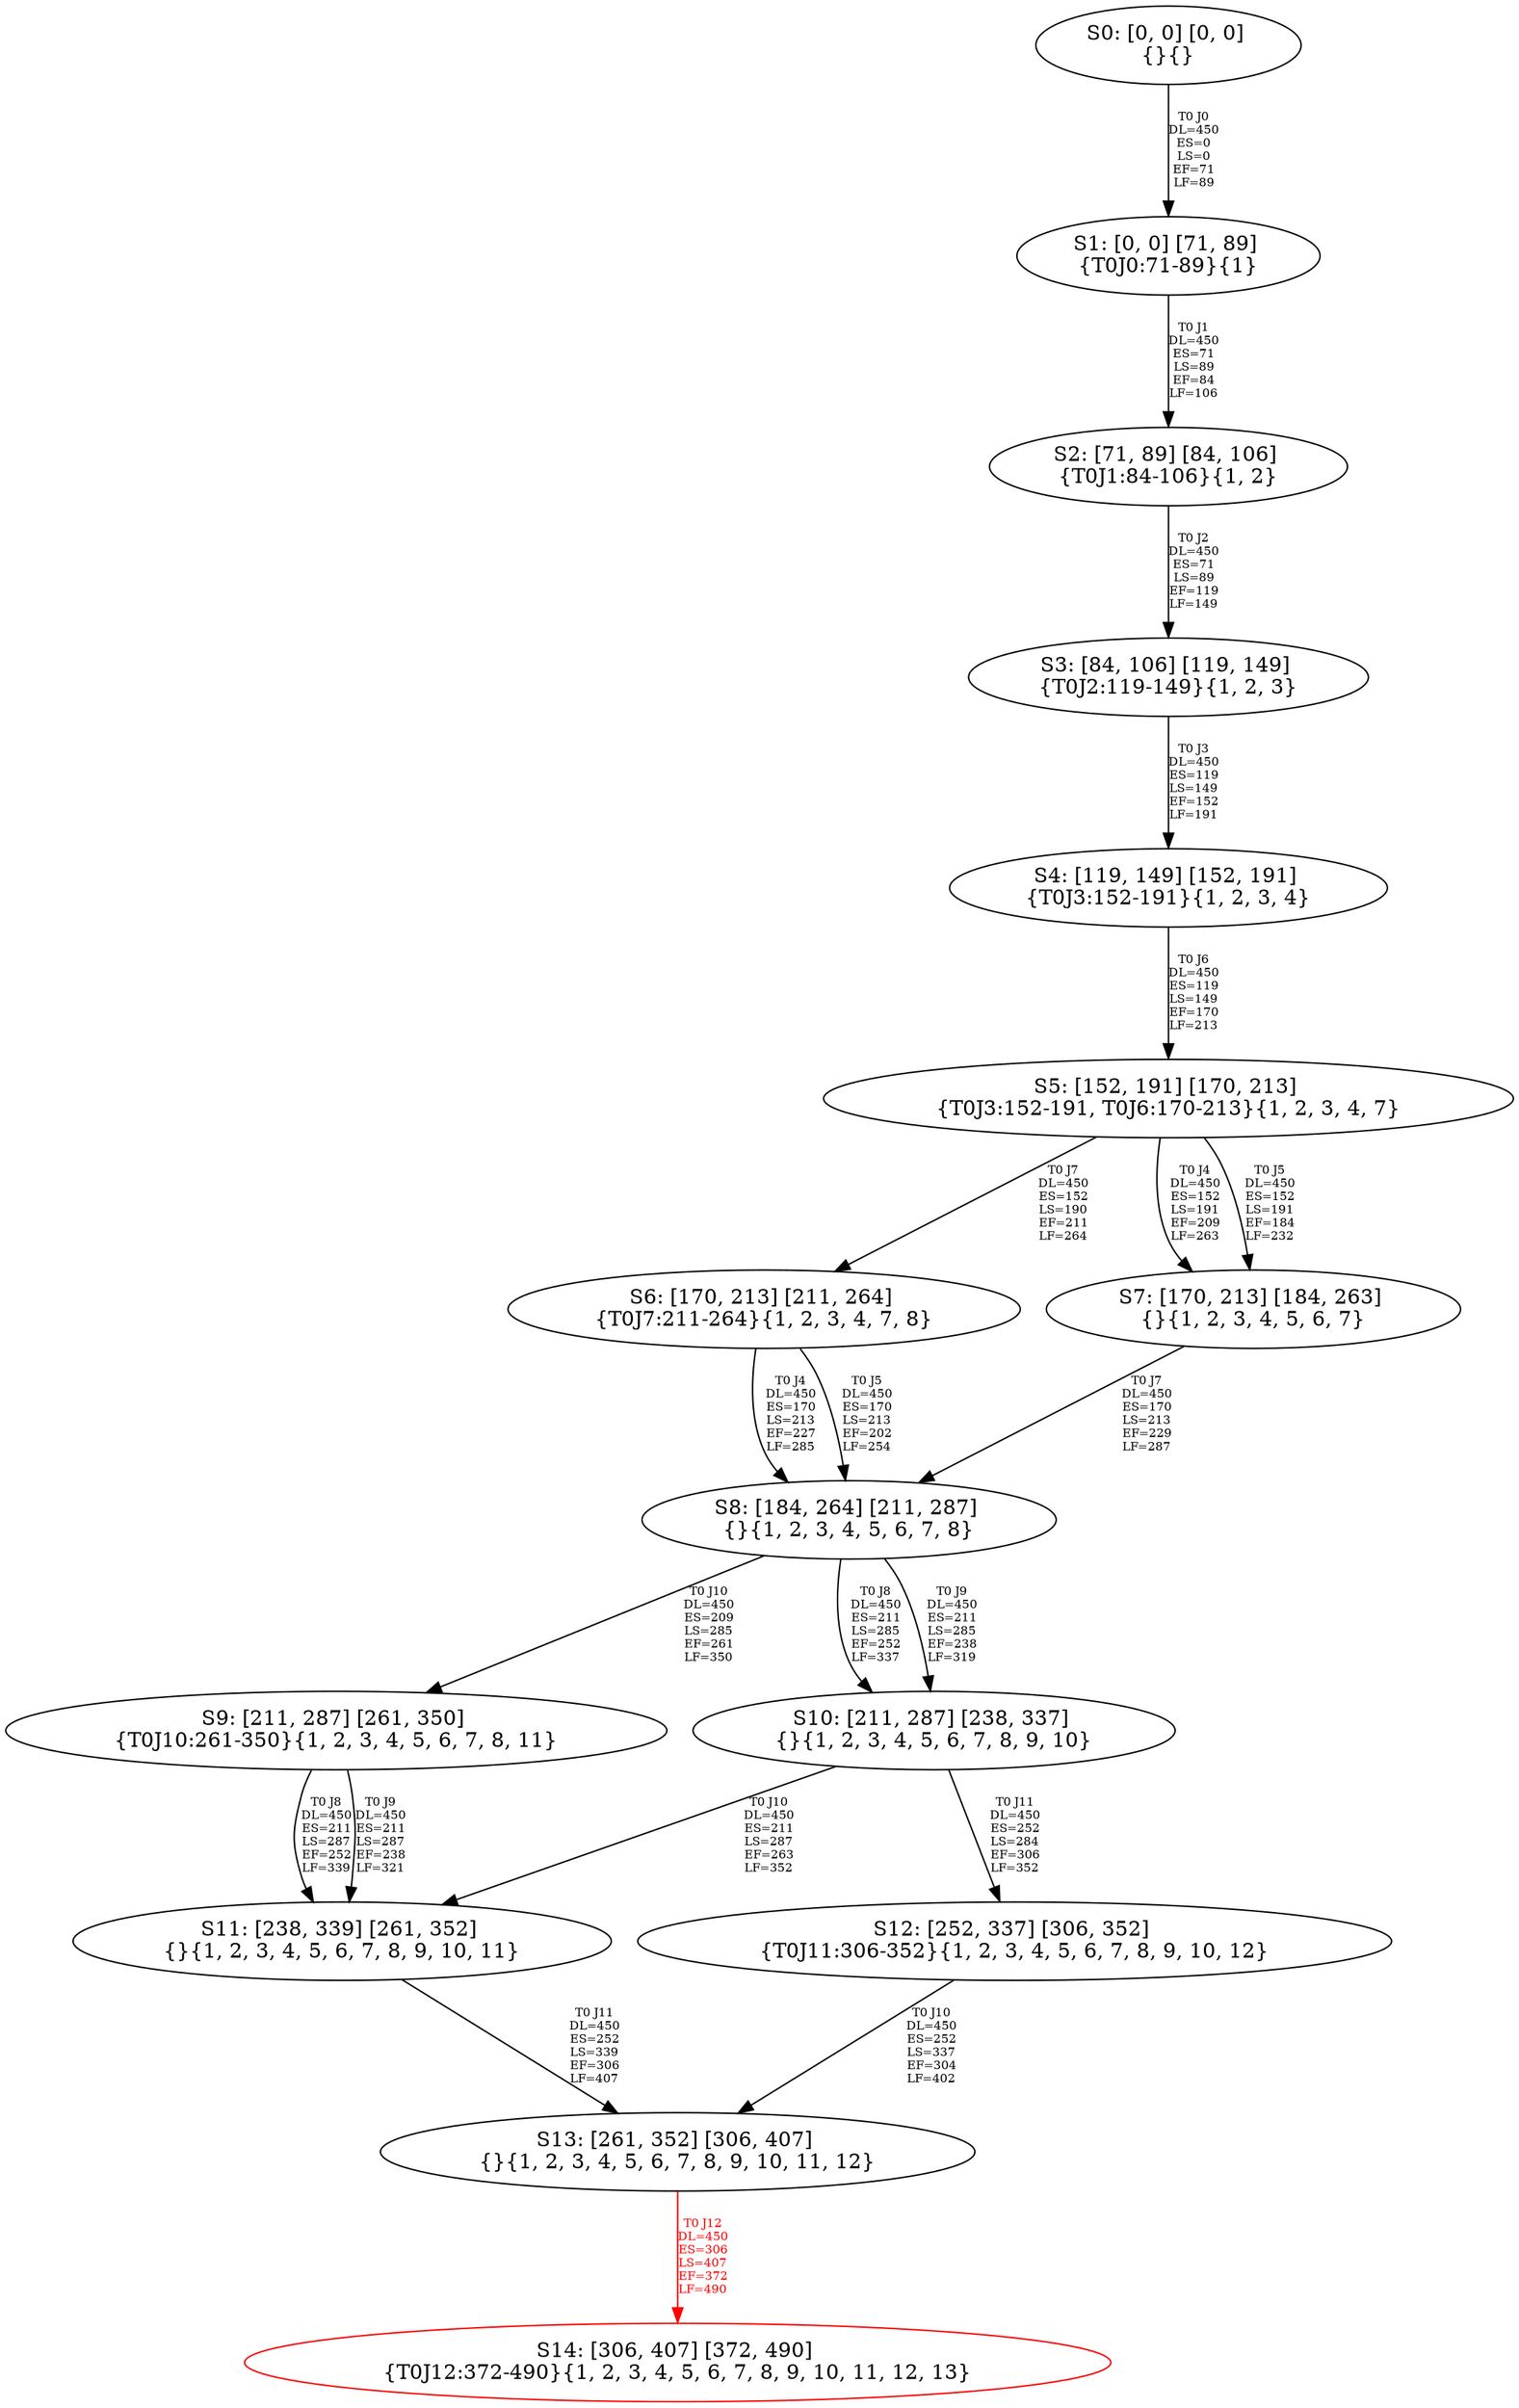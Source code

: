 digraph {
	S0[label="S0: [0, 0] [0, 0] \n{}{}"];
	S1[label="S1: [0, 0] [71, 89] \n{T0J0:71-89}{1}"];
	S2[label="S2: [71, 89] [84, 106] \n{T0J1:84-106}{1, 2}"];
	S3[label="S3: [84, 106] [119, 149] \n{T0J2:119-149}{1, 2, 3}"];
	S4[label="S4: [119, 149] [152, 191] \n{T0J3:152-191}{1, 2, 3, 4}"];
	S5[label="S5: [152, 191] [170, 213] \n{T0J3:152-191, T0J6:170-213}{1, 2, 3, 4, 7}"];
	S6[label="S6: [170, 213] [211, 264] \n{T0J7:211-264}{1, 2, 3, 4, 7, 8}"];
	S7[label="S7: [170, 213] [184, 263] \n{}{1, 2, 3, 4, 5, 6, 7}"];
	S8[label="S8: [184, 264] [211, 287] \n{}{1, 2, 3, 4, 5, 6, 7, 8}"];
	S9[label="S9: [211, 287] [261, 350] \n{T0J10:261-350}{1, 2, 3, 4, 5, 6, 7, 8, 11}"];
	S10[label="S10: [211, 287] [238, 337] \n{}{1, 2, 3, 4, 5, 6, 7, 8, 9, 10}"];
	S11[label="S11: [238, 339] [261, 352] \n{}{1, 2, 3, 4, 5, 6, 7, 8, 9, 10, 11}"];
	S12[label="S12: [252, 337] [306, 352] \n{T0J11:306-352}{1, 2, 3, 4, 5, 6, 7, 8, 9, 10, 12}"];
	S13[label="S13: [261, 352] [306, 407] \n{}{1, 2, 3, 4, 5, 6, 7, 8, 9, 10, 11, 12}"];
	S14[label="S14: [306, 407] [372, 490] \n{T0J12:372-490}{1, 2, 3, 4, 5, 6, 7, 8, 9, 10, 11, 12, 13}"];
	S0 -> S1[label="T0 J0\nDL=450\nES=0\nLS=0\nEF=71\nLF=89",fontsize=8];
	S1 -> S2[label="T0 J1\nDL=450\nES=71\nLS=89\nEF=84\nLF=106",fontsize=8];
	S2 -> S3[label="T0 J2\nDL=450\nES=71\nLS=89\nEF=119\nLF=149",fontsize=8];
	S3 -> S4[label="T0 J3\nDL=450\nES=119\nLS=149\nEF=152\nLF=191",fontsize=8];
	S4 -> S5[label="T0 J6\nDL=450\nES=119\nLS=149\nEF=170\nLF=213",fontsize=8];
	S5 -> S7[label="T0 J4\nDL=450\nES=152\nLS=191\nEF=209\nLF=263",fontsize=8];
	S5 -> S7[label="T0 J5\nDL=450\nES=152\nLS=191\nEF=184\nLF=232",fontsize=8];
	S5 -> S6[label="T0 J7\nDL=450\nES=152\nLS=190\nEF=211\nLF=264",fontsize=8];
	S6 -> S8[label="T0 J4\nDL=450\nES=170\nLS=213\nEF=227\nLF=285",fontsize=8];
	S6 -> S8[label="T0 J5\nDL=450\nES=170\nLS=213\nEF=202\nLF=254",fontsize=8];
	S7 -> S8[label="T0 J7\nDL=450\nES=170\nLS=213\nEF=229\nLF=287",fontsize=8];
	S8 -> S10[label="T0 J8\nDL=450\nES=211\nLS=285\nEF=252\nLF=337",fontsize=8];
	S8 -> S10[label="T0 J9\nDL=450\nES=211\nLS=285\nEF=238\nLF=319",fontsize=8];
	S8 -> S9[label="T0 J10\nDL=450\nES=209\nLS=285\nEF=261\nLF=350",fontsize=8];
	S9 -> S11[label="T0 J8\nDL=450\nES=211\nLS=287\nEF=252\nLF=339",fontsize=8];
	S9 -> S11[label="T0 J9\nDL=450\nES=211\nLS=287\nEF=238\nLF=321",fontsize=8];
	S10 -> S11[label="T0 J10\nDL=450\nES=211\nLS=287\nEF=263\nLF=352",fontsize=8];
	S10 -> S12[label="T0 J11\nDL=450\nES=252\nLS=284\nEF=306\nLF=352",fontsize=8];
	S11 -> S13[label="T0 J11\nDL=450\nES=252\nLS=339\nEF=306\nLF=407",fontsize=8];
	S12 -> S13[label="T0 J10\nDL=450\nES=252\nLS=337\nEF=304\nLF=402",fontsize=8];
	S13 -> S14[label="T0 J12\nDL=450\nES=306\nLS=407\nEF=372\nLF=490",color=Red,fontcolor=Red,fontsize=8];
S14[color=Red];
}
